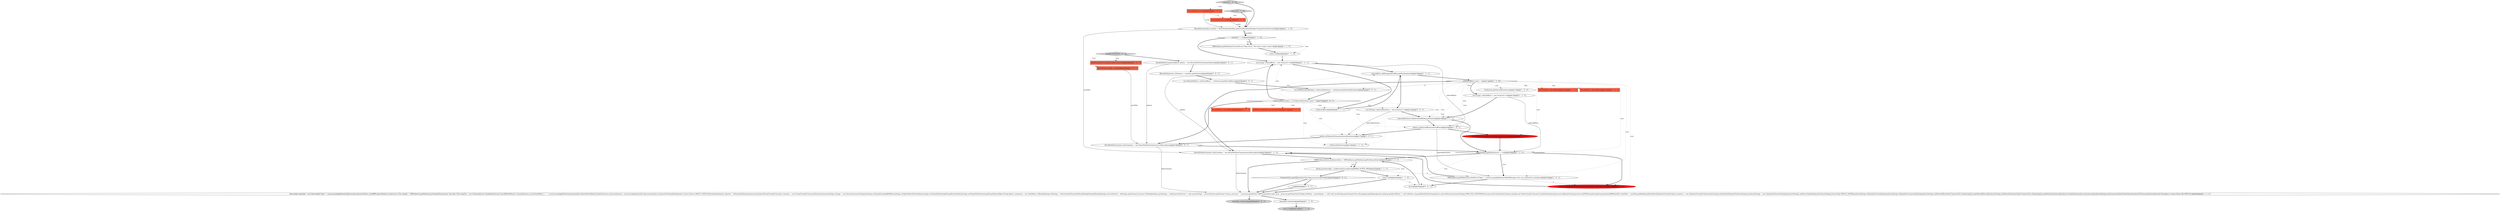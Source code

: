 digraph {
24 [style = filled, label = "ExecutionEvent event@@@2@@@['1', '0', '0']", fillcolor = tomato, shape = box image = "AAA1AAABBB1BBB"];
7 [style = filled, label = "resultSet == null@@@4@@@['1', '1', '0']", fillcolor = white, shape = diamond image = "AAA0AAABBB1BBB"];
32 [style = filled, label = "rsSelectedRows.size() > 1 || rsSelectedAttributes.size() > 1@@@7@@@['0', '0', '1']", fillcolor = white, shape = diamond image = "AAA0AAABBB3BBB"];
10 [style = filled, label = "return null@@@67@@@['1', '1', '0']", fillcolor = lightgray, shape = ellipse image = "AAA0AAABBB1BBB"];
35 [style = filled, label = "IResultSetSelection rsSelection = resultSet.getSelection()@@@4@@@['0', '0', '1']", fillcolor = white, shape = ellipse image = "AAA0AAABBB3BBB"];
38 [style = filled, label = "!CommonUtils.equalObjects(prevActiveApp,processor.getFullId())@@@26@@@['0', '0', '1']", fillcolor = white, shape = diamond image = "AAA0AAABBB3BBB"];
28 [style = filled, label = "execute['0', '1', '0']", fillcolor = lightgray, shape = diamond image = "AAA0AAABBB2BBB"];
15 [style = filled, label = "DBPPreferenceStore preferenceStore = DBWorkbench.getPlatform().getPreferenceStore()@@@24@@@['1', '1', '1']", fillcolor = white, shape = ellipse image = "AAA0AAABBB1BBB"];
42 [style = filled, label = "{}@@@26@@@['0', '0', '1']", fillcolor = white, shape = ellipse image = "AAA0AAABBB3BBB"];
18 [style = filled, label = "List<Long> selectedRows = new ArrayList<>()@@@8@@@['1', '1', '1']", fillcolor = white, shape = ellipse image = "AAA0AAABBB1BBB"];
33 [style = filled, label = "ResultSetDataContainer dataContainer = new ResultSetDataContainer(resultSet,options)@@@19@@@['0', '0', '1']", fillcolor = white, shape = ellipse image = "AAA0AAABBB3BBB"];
34 [style = filled, label = "ResultSetRow selectedRow@@@9@@@['0', '0', '1']", fillcolor = tomato, shape = box image = "AAA0AAABBB3BBB"];
14 [style = filled, label = "execute['1', '0', '0']", fillcolor = lightgray, shape = diamond image = "AAA0AAABBB1BBB"];
5 [style = filled, label = "IResultSetController resultSet = ResultSetHandlerMain.getActiveResultSet(HandlerUtil.getActivePart(event))@@@3@@@['1', '1', '0']", fillcolor = white, shape = ellipse image = "AAA0AAABBB1BBB"];
12 [style = filled, label = "return null@@@6@@@['1', '1', '0']", fillcolor = white, shape = ellipse image = "AAA0AAABBB1BBB"];
9 [style = filled, label = "ResultSetDataContainer dataContainer = new ResultSetDataContainer(resultSet,options)@@@19@@@['1', '1', '0']", fillcolor = white, shape = ellipse image = "AAA0AAABBB1BBB"];
4 [style = filled, label = "dataContainer.getDataSource() == null@@@20@@@['1', '1', '1']", fillcolor = white, shape = diamond image = "AAA0AAABBB1BBB"];
21 [style = filled, label = "AbstractJob exportJob = new AbstractJob(\"Open \" + processor.getAppName()){@Override protected IStatus run(DBRProgressMonitor monitor){try {File tempDir = DBWorkbench.getPlatform().getTempFolder(monitor,\"data-files\")File tempFile = new File(tempDir,new SimpleDateFormat(\"yyyyMMdd-HHmmss\").format(System.currentTimeMillis()) + \".\" + processor.getAppFileExtension())tempFile.deleteOnExit()IDataTransferProcessor processorInstance = processor.getInstance()if (!(processorInstance instanceof IStreamDataExporter)) {return Status.CANCEL_STATUS}IStreamDataExporter exporter = (IStreamDataExporter)processorInstanceStreamTransferConsumer consumer = new StreamTransferConsumer()StreamConsumerSettings settings = new StreamConsumerSettings()settings.setOutputEncodingBOM(false)settings.setOpenFolderOnFinish(false)settings.setOutputFolder(tempDir.getAbsolutePath())settings.setOutputFilePattern(tempFile.getName())Map<String,Object> properties = new HashMap<>()IDialogSettings dtSettings = DataTransferWizard.getWizardDialogSettings()IDialogSettings procListSection = dtSettings.getSection(\"processors\")IDialogSettings procSettings = nullif (procListSection != null) {procSettings = procListSection.getSection(\"stream_consumer:\" + processor.getId())}for (DBPPropertyDescriptor prop : processor.getProperties()){Object defValue = procSettings == null? null: procSettings.get(CommonUtils.toString(prop.getId()))properties.put(prop.getId(),defValue != null? defValue: prop.getDefaultValue())}properties.remove(StreamConsumerSettings.PROP_FILE_EXTENSION)consumer.initTransfer(dataContainer,settings,new IDataTransferConsumer.TransferParameters(processor.isBinaryFormat(),processor.isHTMLFormat()),exporter,properties)DBDDataFilter dataFilter = resultSet.getModel().getDataFilter()DatabaseTransferProducer producer = new DatabaseTransferProducer(dataContainer,dataFilter)DatabaseProducerSettings producerSettings = new DatabaseProducerSettings()producerSettings.setExtractType(DatabaseProducerSettings.ExtractType.SINGLE_QUERY)producerSettings.setQueryRowCount(false)producerSettings.setOpenNewConnections(false)producerSettings.setSelectedRowsOnly(!CommonUtils.isEmpty(options.getSelectedRows()))producerSettings.setSelectedColumnsOnly(!CommonUtils.isEmpty(options.getSelectedColumns()))producer.transferData(monitor,consumer,null,producerSettings,null)consumer.finishTransfer(monitor,false)UIUtils.asyncExec(null)}catch (Exception e) return Status.OK_STATUS}}@@@28@@@['1', '1', '1']", fillcolor = white, shape = ellipse image = "AAA0AAABBB1BBB"];
2 [style = filled, label = "rsSelection.getSelectedAttributes()@@@17@@@['1', '0', '0']", fillcolor = white, shape = ellipse image = "AAA0AAABBB1BBB"];
36 [style = filled, label = "List<DBDAttributeBinding> rsSelectedAttributes = rsSelection.getSelectedAttributes()@@@6@@@['0', '0', '1']", fillcolor = white, shape = ellipse image = "AAA0AAABBB3BBB"];
30 [style = filled, label = "options.setSelectedColumns(rsSelection.getSelectedAttributes())@@@17@@@['0', '1', '0']", fillcolor = red, shape = ellipse image = "AAA1AAABBB2BBB"];
27 [style = filled, label = "ResultSetRow selectedRow@@@13@@@['0', '1', '0']", fillcolor = tomato, shape = box image = "AAA0AAABBB2BBB"];
29 [style = filled, label = "ExecutionEvent event@@@2@@@['0', '1', '0']", fillcolor = tomato, shape = box image = "AAA1AAABBB2BBB"];
45 [style = filled, label = "openResultsWith['0', '0', '1']", fillcolor = lightgray, shape = diamond image = "AAA0AAABBB3BBB"];
17 [style = filled, label = "DBWorkbench.getPlatformUI().showError(\"Open \" + processor.getAppName(),ModelMessages.error_not_connected_to_database)@@@21@@@['1', '0', '1']", fillcolor = white, shape = ellipse image = "AAA0AAABBB1BBB"];
41 [style = filled, label = "IResultSetController resultSet@@@2@@@['0', '0', '1']", fillcolor = tomato, shape = box image = "AAA0AAABBB3BBB"];
39 [style = filled, label = "ResultSetDataContainerOptions options = new ResultSetDataContainerOptions()@@@3@@@['0', '0', '1']", fillcolor = white, shape = ellipse image = "AAA0AAABBB3BBB"];
37 [style = filled, label = "exportJob.schedule()@@@86@@@['0', '0', '1']", fillcolor = lightgray, shape = ellipse image = "AAA0AAABBB3BBB"];
0 [style = filled, label = "selectedRows.add((long)selectedRow.getRowNumber())@@@10@@@['1', '1', '1']", fillcolor = white, shape = ellipse image = "AAA0AAABBB1BBB"];
43 [style = filled, label = "List<String> selectedAttributes = new ArrayList<>()@@@12@@@['0', '0', '1']", fillcolor = white, shape = ellipse image = "AAA0AAABBB3BBB"];
1 [style = filled, label = "String prevActiveApp = preferenceStore.getString(PARAM_ACTIVE_APP)@@@25@@@['1', '1', '1']", fillcolor = white, shape = ellipse image = "AAA0AAABBB1BBB"];
23 [style = filled, label = "rsSelectedAttributes@@@13@@@['1', '1', '1']", fillcolor = white, shape = ellipse image = "AAA0AAABBB1BBB"];
26 [style = filled, label = "rsSelectedRows@@@9@@@['1', '1', '1']", fillcolor = white, shape = ellipse image = "AAA0AAABBB1BBB"];
25 [style = filled, label = "List<Long> selectedRows = new ArrayList<>()@@@12@@@['1', '1', '0']", fillcolor = white, shape = ellipse image = "AAA0AAABBB1BBB"];
13 [style = filled, label = "return null@@@22@@@['1', '1', '0']", fillcolor = white, shape = ellipse image = "AAA0AAABBB1BBB"];
20 [style = filled, label = "selectedAttributes.add(attributeBinding.getName())@@@18@@@['1', '0', '0']", fillcolor = red, shape = ellipse image = "AAA1AAABBB1BBB"];
3 [style = filled, label = "selectedAttributes.add(attributeBinding.getName())@@@14@@@['1', '1', '1']", fillcolor = white, shape = ellipse image = "AAA0AAABBB1BBB"];
46 [style = filled, label = "DataTransferProcessorDescriptor processor@@@2@@@['0', '0', '1']", fillcolor = tomato, shape = box image = "AAA0AAABBB3BBB"];
8 [style = filled, label = "options.setSelectedColumns(selectedAttributes)@@@17@@@['1', '0', '1']", fillcolor = white, shape = ellipse image = "AAA0AAABBB1BBB"];
31 [style = filled, label = "List<ResultSetRow> rsSelectedRows = rsSelection.getSelectedRows()@@@5@@@['0', '0', '1']", fillcolor = white, shape = ellipse image = "AAA0AAABBB3BBB"];
19 [style = filled, label = "rsSelectedRows.size() > 1@@@11@@@['1', '1', '0']", fillcolor = white, shape = diamond image = "AAA0AAABBB1BBB"];
22 [style = filled, label = "DBWorkbench.getPlatformUI().showError(\"Open Excel\",\"No active results viewer\")@@@5@@@['1', '1', '0']", fillcolor = white, shape = ellipse image = "AAA0AAABBB1BBB"];
6 [style = filled, label = "options.setSelectedRows(selectedRows)@@@16@@@['1', '0', '1']", fillcolor = white, shape = ellipse image = "AAA0AAABBB1BBB"];
16 [style = filled, label = "exportJob.schedule()@@@66@@@['1', '1', '0']", fillcolor = white, shape = ellipse image = "AAA0AAABBB1BBB"];
40 [style = filled, label = "DBDAttributeBinding attributeBinding@@@13@@@['0', '0', '1']", fillcolor = tomato, shape = box image = "AAA0AAABBB3BBB"];
44 [style = filled, label = "return@@@22@@@['0', '0', '1']", fillcolor = white, shape = ellipse image = "AAA0AAABBB3BBB"];
11 [style = filled, label = "ResultSetRow selectedRow@@@13@@@['1', '0', '0']", fillcolor = tomato, shape = box image = "AAA0AAABBB1BBB"];
32->43 [style = dotted, label="true"];
15->21 [style = bold, label=""];
17->9 [style = bold, label=""];
32->0 [style = dotted, label="true"];
4->15 [style = bold, label=""];
4->44 [style = dotted, label="true"];
44->15 [style = bold, label=""];
25->4 [style = solid, label="selectedRows"];
38->42 [style = bold, label=""];
3->4 [style = bold, label=""];
1->13 [style = bold, label=""];
43->3 [style = bold, label=""];
32->8 [style = dotted, label="true"];
43->8 [style = solid, label="selectedAttributes"];
19->9 [style = bold, label=""];
19->11 [style = dotted, label="true"];
32->3 [style = dotted, label="true"];
12->18 [style = bold, label=""];
21->16 [style = bold, label=""];
17->44 [style = bold, label=""];
32->18 [style = bold, label=""];
42->21 [style = bold, label=""];
4->17 [style = dotted, label="true"];
18->0 [style = bold, label=""];
1->38 [style = bold, label=""];
35->31 [style = bold, label=""];
28->5 [style = bold, label=""];
0->19 [style = bold, label=""];
19->17 [style = dotted, label="true"];
14->24 [style = dotted, label="true"];
25->3 [style = bold, label=""];
9->21 [style = solid, label="dataContainer"];
19->27 [style = dotted, label="true"];
19->25 [style = bold, label=""];
7->12 [style = dotted, label="true"];
15->13 [style = dotted, label="true"];
13->44 [style = dashed, label="0"];
28->29 [style = dotted, label="true"];
26->0 [style = bold, label=""];
21->37 [style = bold, label=""];
19->4 [style = dotted, label="true"];
19->3 [style = dotted, label="true"];
39->35 [style = bold, label=""];
5->7 [style = bold, label=""];
7->22 [style = dotted, label="true"];
6->17 [style = solid, label="selectedAttributes"];
8->33 [style = bold, label=""];
32->18 [style = dotted, label="true"];
4->17 [style = bold, label=""];
39->33 [style = solid, label="options"];
32->34 [style = dotted, label="true"];
32->6 [style = dotted, label="true"];
45->46 [style = dotted, label="true"];
0->43 [style = bold, label=""];
33->4 [style = bold, label=""];
18->26 [style = bold, label=""];
29->5 [style = solid, label="event"];
3->6 [style = bold, label=""];
31->36 [style = bold, label=""];
30->9 [style = bold, label=""];
41->33 [style = solid, label="resultSet"];
19->30 [style = dotted, label="true"];
45->41 [style = dotted, label="true"];
19->8 [style = dotted, label="true"];
32->33 [style = bold, label=""];
6->20 [style = bold, label=""];
7->22 [style = bold, label=""];
7->18 [style = bold, label=""];
45->39 [style = bold, label=""];
14->5 [style = bold, label=""];
15->1 [style = bold, label=""];
18->6 [style = solid, label="selectedRows"];
19->25 [style = dotted, label="true"];
5->9 [style = solid, label="resultSet"];
16->10 [style = bold, label=""];
19->2 [style = dotted, label="true"];
32->23 [style = dotted, label="true"];
19->20 [style = dotted, label="true"];
24->5 [style = solid, label="event"];
24->29 [style = dashed, label="0"];
19->23 [style = dotted, label="true"];
36->32 [style = bold, label=""];
32->40 [style = dotted, label="true"];
20->4 [style = bold, label=""];
1->17 [style = dashed, label="0"];
4->30 [style = bold, label=""];
19->36 [style = dashed, label="0"];
33->21 [style = solid, label="dataContainer"];
9->15 [style = bold, label=""];
22->12 [style = bold, label=""];
15->1 [style = dotted, label="true"];
6->8 [style = bold, label=""];
38->21 [style = bold, label=""];
5->7 [style = solid, label="resultSet"];
32->26 [style = dotted, label="true"];
19->6 [style = dotted, label="true"];
18->9 [style = solid, label="options"];
13->21 [style = bold, label=""];
17->30 [style = dashed, label="0"];
8->23 [style = dashed, label="0"];
}
